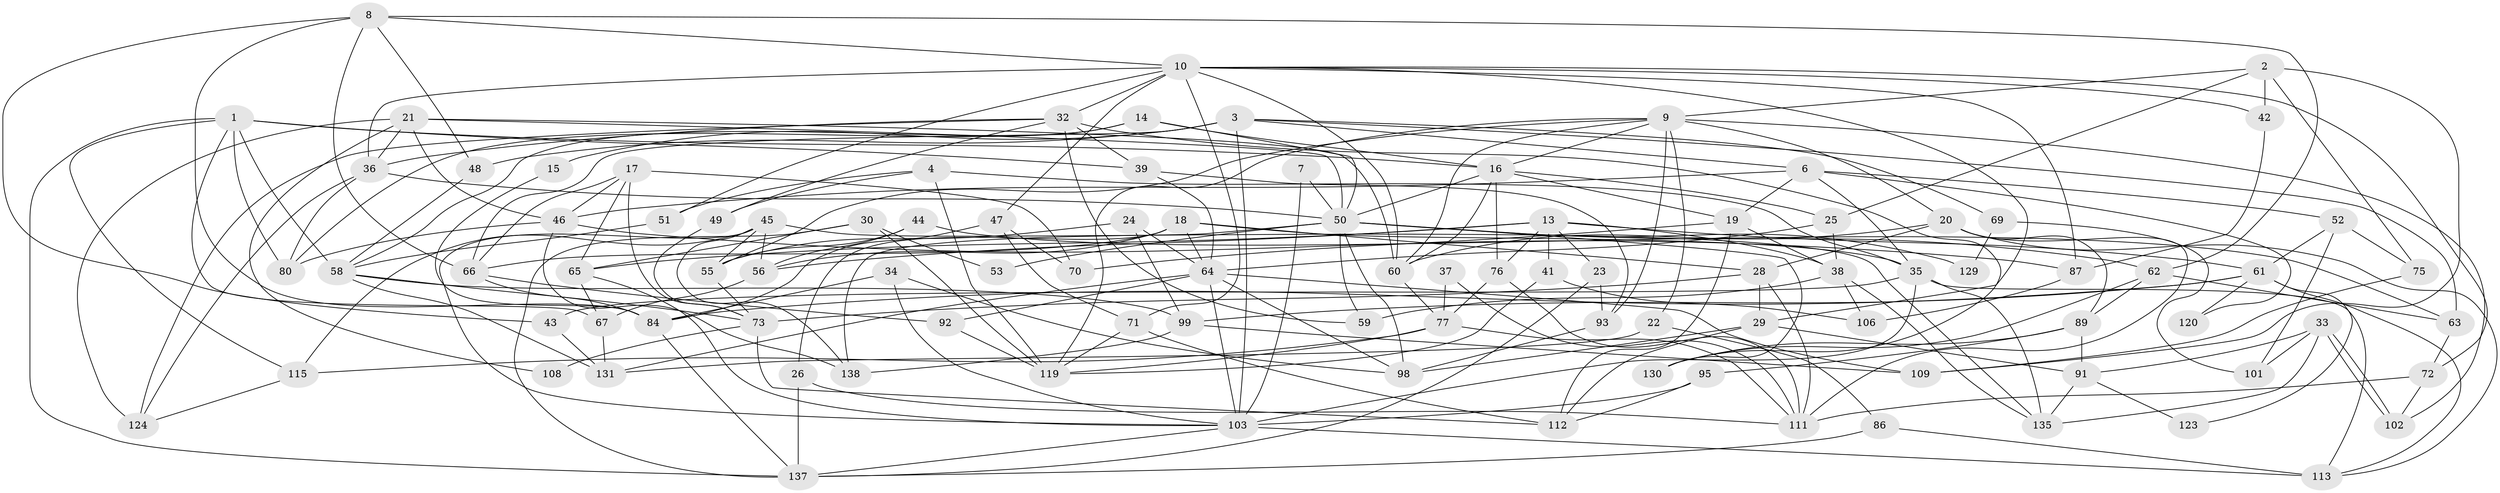 // Generated by graph-tools (version 1.1) at 2025/24/03/03/25 07:24:00]
// undirected, 98 vertices, 234 edges
graph export_dot {
graph [start="1"]
  node [color=gray90,style=filled];
  1 [super="+12"];
  2 [super="+5"];
  3 [super="+11"];
  4;
  6 [super="+82"];
  7;
  8 [super="+74"];
  9 [super="+110"];
  10 [super="+118"];
  13 [super="+83"];
  14 [super="+117"];
  15;
  16 [super="+27"];
  17;
  18 [super="+100"];
  19 [super="+57"];
  20 [super="+97"];
  21 [super="+31"];
  22;
  23;
  24;
  25 [super="+104"];
  26;
  28;
  29 [super="+79"];
  30;
  32 [super="+114"];
  33;
  34;
  35 [super="+132"];
  36;
  37;
  38 [super="+40"];
  39;
  41;
  42;
  43;
  44;
  45 [super="+54"];
  46 [super="+90"];
  47;
  48;
  49;
  50 [super="+81"];
  51;
  52;
  53;
  55 [super="+134"];
  56;
  58 [super="+78"];
  59;
  60 [super="+121"];
  61 [super="+107"];
  62 [super="+141"];
  63;
  64 [super="+88"];
  65 [super="+136"];
  66 [super="+133"];
  67 [super="+68"];
  69;
  70;
  71 [super="+128"];
  72 [super="+85"];
  73 [super="+96"];
  75;
  76 [super="+126"];
  77 [super="+116"];
  80;
  84 [super="+94"];
  86;
  87;
  89;
  91 [super="+122"];
  92;
  93;
  95;
  98 [super="+140"];
  99;
  101;
  102;
  103 [super="+105"];
  106;
  108;
  109;
  111 [super="+125"];
  112;
  113;
  115;
  119 [super="+127"];
  120;
  123;
  124;
  129;
  130;
  131;
  135;
  137 [super="+139"];
  138;
  1 -- 39;
  1 -- 115;
  1 -- 80;
  1 -- 16;
  1 -- 67;
  1 -- 137;
  1 -- 58;
  2 -- 25;
  2 -- 9;
  2 -- 42;
  2 -- 75;
  2 -- 109;
  3 -- 63;
  3 -- 66;
  3 -- 6;
  3 -- 15;
  3 -- 48;
  3 -- 69;
  3 -- 103;
  4 -- 49;
  4 -- 51;
  4 -- 119;
  4 -- 35;
  6 -- 52;
  6 -- 120;
  6 -- 19;
  6 -- 46;
  6 -- 35;
  7 -- 50;
  7 -- 103;
  8 -- 43;
  8 -- 48;
  8 -- 84;
  8 -- 10;
  8 -- 66;
  8 -- 62;
  9 -- 93 [weight=2];
  9 -- 20;
  9 -- 22;
  9 -- 102;
  9 -- 119;
  9 -- 60;
  9 -- 55;
  9 -- 16;
  10 -- 42;
  10 -- 47;
  10 -- 51;
  10 -- 60;
  10 -- 71;
  10 -- 36;
  10 -- 87;
  10 -- 29;
  10 -- 72;
  10 -- 32;
  13 -- 23;
  13 -- 56;
  13 -- 65;
  13 -- 76;
  13 -- 41;
  13 -- 61;
  13 -- 38;
  14 -- 50;
  14 -- 80;
  14 -- 58;
  14 -- 16;
  15 -- 84;
  16 -- 60;
  16 -- 50;
  16 -- 19;
  16 -- 76;
  16 -- 25;
  17 -- 73;
  17 -- 70;
  17 -- 65;
  17 -- 66;
  17 -- 46;
  18 -- 28;
  18 -- 64;
  18 -- 66;
  18 -- 56;
  18 -- 26;
  18 -- 35;
  19 -- 112;
  19 -- 38;
  19 -- 70;
  20 -- 28;
  20 -- 111;
  20 -- 89;
  20 -- 60;
  20 -- 113;
  21 -- 46;
  21 -- 50;
  21 -- 108;
  21 -- 124;
  21 -- 36;
  21 -- 60;
  22 -- 131;
  22 -- 86;
  23 -- 93;
  23 -- 137;
  24 -- 99;
  24 -- 55;
  24 -- 64;
  25 -- 38;
  25 -- 64;
  26 -- 137;
  26 -- 111;
  28 -- 111;
  28 -- 29;
  28 -- 73;
  29 -- 112;
  29 -- 91;
  29 -- 98;
  30 -- 119 [weight=2];
  30 -- 53;
  30 -- 137;
  30 -- 65;
  32 -- 36;
  32 -- 39;
  32 -- 49;
  32 -- 130;
  32 -- 59;
  32 -- 124;
  33 -- 102;
  33 -- 102;
  33 -- 135;
  33 -- 101;
  33 -- 91;
  34 -- 84;
  34 -- 103;
  34 -- 98;
  35 -- 113;
  35 -- 135;
  35 -- 103;
  35 -- 43;
  36 -- 50;
  36 -- 80;
  36 -- 124;
  37 -- 77;
  37 -- 111;
  38 -- 59;
  38 -- 106;
  38 -- 135;
  39 -- 93;
  39 -- 64;
  41 -- 106;
  41 -- 119;
  42 -- 87;
  43 -- 131;
  44 -- 63;
  44 -- 56;
  44 -- 55;
  45 -- 56;
  45 -- 115;
  45 -- 55;
  45 -- 138;
  45 -- 135;
  45 -- 103;
  46 -- 138;
  46 -- 80;
  46 -- 87;
  47 -- 84;
  47 -- 70;
  47 -- 71;
  48 -- 58;
  49 -- 73;
  50 -- 62;
  50 -- 53;
  50 -- 59;
  50 -- 129;
  50 -- 130;
  50 -- 98;
  50 -- 138;
  51 -- 58;
  52 -- 61;
  52 -- 75;
  52 -- 101;
  55 -- 73;
  56 -- 67;
  58 -- 131;
  58 -- 99;
  58 -- 73;
  60 -- 77;
  61 -- 99;
  61 -- 84;
  61 -- 113;
  61 -- 120;
  61 -- 123;
  62 -- 89;
  62 -- 130;
  62 -- 63;
  63 -- 72;
  64 -- 109;
  64 -- 131;
  64 -- 98;
  64 -- 92;
  64 -- 103;
  65 -- 67;
  65 -- 103;
  66 -- 92;
  66 -- 84;
  67 -- 131;
  69 -- 101;
  69 -- 129;
  71 -- 112;
  71 -- 119;
  72 -- 102;
  72 -- 111;
  73 -- 108;
  73 -- 112;
  75 -- 109;
  76 -- 111;
  76 -- 77;
  77 -- 115;
  77 -- 119;
  77 -- 111;
  84 -- 137;
  86 -- 113;
  86 -- 137;
  87 -- 106;
  89 -- 130;
  89 -- 95;
  89 -- 91;
  91 -- 135;
  91 -- 123;
  92 -- 119;
  93 -- 98;
  95 -- 112;
  95 -- 103;
  99 -- 138;
  99 -- 109;
  103 -- 113;
  103 -- 137;
  115 -- 124;
}
